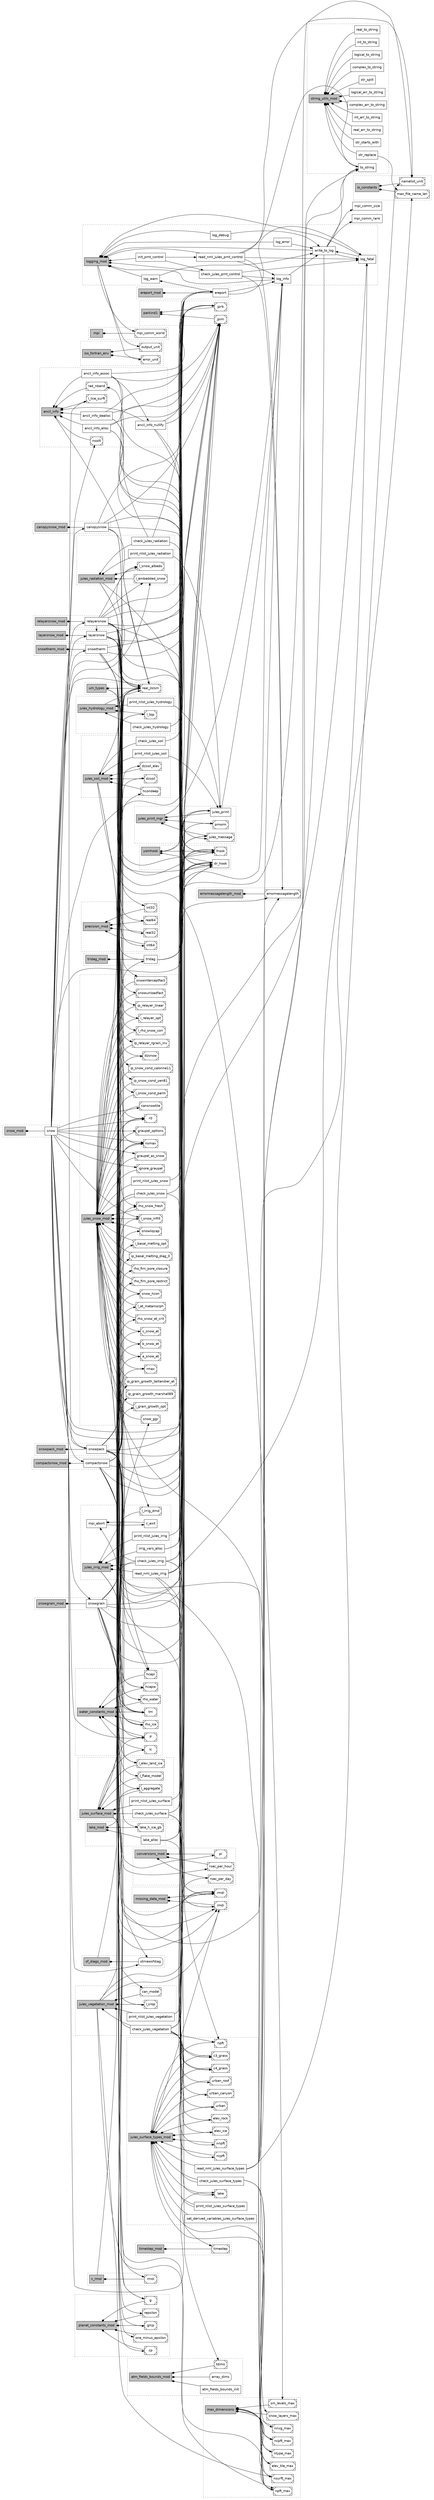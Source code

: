 digraph base {
	graph [rankdir=LR style=dotted]
	node [fontname=Helvetica shape=box]
	edge [arrowhead=normal arrowtail=none dir=both]
	snow_mod__snow -> canopysnow_mod__canopysnow
	snow_mod__snow -> compactsnow_mod__compactsnow
	snow_mod__snow -> layersnow_mod__layersnow
	snow_mod__snow -> relayersnow_mod__relayersnow
	snow_mod__snow -> snowgrain_mod__snowgrain
	snow_mod__snow -> snowpack_mod__snowpack
	snow_mod__snow -> snowtherm_mod__snowtherm
	snow_mod__snow -> water_constants_mod__lf
	snow_mod__snow -> jules_snow_mod__nsmax
	snow_mod__snow -> jules_snow_mod__l_snow_infilt
	snow_mod__snow -> jules_snow_mod__graupel_options
	snow_mod__snow -> jules_snow_mod__graupel_as_snow
	snow_mod__snow -> jules_snow_mod__ignore_graupel
	snow_mod__snow -> jules_snow_mod__r0
	snow_mod__snow -> jules_snow_mod__cansnowtile
	snow_mod__snow -> jules_surface_types_mod__lake
	snow_mod__snow -> jules_radiation_mod__l_snow_albedo
	snow_mod__snow -> jules_radiation_mod__l_embedded_snow
	snow_mod__snow -> sf_diags_mod__strnewsfdiag
	snow_mod__snow -> ancil_info__nsoilt
	snow_mod__snow -> parkind1__jprb
	snow_mod__snow -> parkind1__jpim
	snow_mod__snow -> yomhook__lhook
	snow_mod__snow -> yomhook__dr_hook
	snow_mod__snow -> um_types__real_jlslsm
	snowgrain_mod__snowgrain -> conversions_mod__rsec_per_hour
	snowgrain_mod__snowgrain -> conversions_mod__pi
	snowgrain_mod__snowgrain -> c_rmol__rmol
	snowgrain_mod__snowgrain -> water_constants_mod__rho_ice
	snowgrain_mod__snowgrain -> water_constants_mod__tm
	snowgrain_mod__snowgrain -> jules_snow_mod__nsmax
	snowgrain_mod__snowgrain -> jules_snow_mod__r0
	snowgrain_mod__snowgrain -> jules_snow_mod__rmax
	snowgrain_mod__snowgrain -> jules_snow_mod__snow_ggr
	snowgrain_mod__snowgrain -> jules_snow_mod__i_grain_growth_opt
	snowgrain_mod__snowgrain -> jules_snow_mod__ip_grain_growth_marshall89
	snowgrain_mod__snowgrain -> jules_snow_mod__ip_grain_growth_taillandier_et
	snowgrain_mod__snowgrain -> parkind1__jprb
	snowgrain_mod__snowgrain -> parkind1__jpim
	snowgrain_mod__snowgrain -> yomhook__lhook
	snowgrain_mod__snowgrain -> yomhook__dr_hook
	snowgrain_mod__snowgrain -> um_types__real_jlslsm
	jules_radiation_mod__check_jules_radiation -> ancil_info__rad_nband
	jules_radiation_mod__check_jules_radiation -> ereport_mod__ereport
	jules_radiation_mod__check_jules_radiation -> jules_print_mgr__jules_message
	ancil_info -> um_types__real_jlslsm
	ancil_info__ancil_info_dealloc -> parkind1__jprb
	ancil_info__ancil_info_dealloc -> parkind1__jpim
	ancil_info__ancil_info_dealloc -> yomhook__lhook
	ancil_info__ancil_info_dealloc -> yomhook__dr_hook
	um_types -> precision_mod__real32
	um_types -> precision_mod__real64
	um_types -> precision_mod__int32
	um_types -> precision_mod__int64
	jules_surface_types_mod__check_jules_surface_types -> max_dimensions__npft_max
	jules_surface_types_mod__check_jules_surface_types -> max_dimensions__ncpft_max
	jules_surface_types_mod__check_jules_surface_types -> max_dimensions__nnvg_max
	jules_surface_types_mod__check_jules_surface_types -> ereport_mod__ereport
	jules_snow_mod -> max_dimensions__snow_layers_max
	jules_snow_mod -> max_dimensions__npft_max
	jules_snow_mod -> max_dimensions__nsurft_max
	jules_snow_mod -> missing_data_mod__rmdi
	jules_snow_mod -> um_types__real_jlslsm
	compactsnow_mod__compactsnow -> water_constants_mod__rho_ice
	compactsnow_mod__compactsnow -> water_constants_mod__tm
	compactsnow_mod__compactsnow -> jules_snow_mod__nsmax
	compactsnow_mod__compactsnow -> jules_snow_mod__l_et_metamorph
	compactsnow_mod__compactsnow -> jules_snow_mod__a_snow_et
	compactsnow_mod__compactsnow -> jules_snow_mod__b_snow_et
	compactsnow_mod__compactsnow -> jules_snow_mod__c_snow_et
	compactsnow_mod__compactsnow -> jules_snow_mod__rho_snow_et_crit
	compactsnow_mod__compactsnow -> planet_constants_mod__g
	compactsnow_mod__compactsnow -> parkind1__jprb
	compactsnow_mod__compactsnow -> parkind1__jpim
	compactsnow_mod__compactsnow -> yomhook__lhook
	compactsnow_mod__compactsnow -> yomhook__dr_hook
	compactsnow_mod__compactsnow -> um_types__real_jlslsm
	snowpack_mod__snowpack -> tridag_mod__tridag
	snowpack_mod__snowpack -> water_constants_mod__hcapi
	snowpack_mod__snowpack -> water_constants_mod__hcapw
	snowpack_mod__snowpack -> water_constants_mod__lf
	snowpack_mod__snowpack -> water_constants_mod__rho_ice
	snowpack_mod__snowpack -> water_constants_mod__rho_water
	snowpack_mod__snowpack -> water_constants_mod__tm
	snowpack_mod__snowpack -> ancil_info__l_lice_surft
	snowpack_mod__snowpack -> jules_soil_mod__dzsoil
	snowpack_mod__snowpack -> jules_soil_mod__dzsoil_elev
	snowpack_mod__snowpack -> jules_soil_mod__hcondeep
	snowpack_mod__snowpack -> jules_surface_mod__l_elev_land_ice
	snowpack_mod__snowpack -> jules_surface_mod__l_flake_model
	snowpack_mod__snowpack -> jules_surface_types_mod__lake
	snowpack_mod__snowpack -> jules_snow_mod__nsmax
	snowpack_mod__snowpack -> jules_snow_mod__l_snow_infilt
	snowpack_mod__snowpack -> jules_snow_mod__i_basal_melting_opt
	snowpack_mod__snowpack -> jules_snow_mod__ip_basal_melting_diag_0
	snowpack_mod__snowpack -> jules_snow_mod__rho_snow_fresh
	snowpack_mod__snowpack -> jules_snow_mod__snowliqcap
	snowpack_mod__snowpack -> jules_snow_mod__snow_hcon
	snowpack_mod__snowpack -> jules_snow_mod__rho_firn_pore_restrict
	snowpack_mod__snowpack -> jules_snow_mod__rho_firn_pore_closure
	snowpack_mod__snowpack -> lake_mod__lake_h_ice_gb
	snowpack_mod__snowpack -> sf_diags_mod__strnewsfdiag
	snowpack_mod__snowpack -> parkind1__jprb
	snowpack_mod__snowpack -> parkind1__jpim
	snowpack_mod__snowpack -> yomhook__lhook
	snowpack_mod__snowpack -> yomhook__dr_hook
	snowpack_mod__snowpack -> um_types__real_jlslsm
	jules_surface_types_mod__print_nlist_jules_surface_types -> jules_print_mgr__jules_print
	snowtherm_mod__snowtherm -> jules_snow_mod__nsmax
	snowtherm_mod__snowtherm -> jules_snow_mod__ip_snow_cond_yen81
	snowtherm_mod__snowtherm -> jules_snow_mod__ip_snow_cond_calonne11
	snowtherm_mod__snowtherm -> jules_snow_mod__i_snow_cond_parm
	snowtherm_mod__snowtherm -> water_constants_mod__hcapi
	snowtherm_mod__snowtherm -> water_constants_mod__hcapw
	snowtherm_mod__snowtherm -> water_constants_mod__rho_water
	snowtherm_mod__snowtherm -> parkind1__jprb
	snowtherm_mod__snowtherm -> parkind1__jpim
	snowtherm_mod__snowtherm -> yomhook__lhook
	snowtherm_mod__snowtherm -> yomhook__dr_hook
	snowtherm_mod__snowtherm -> um_types__real_jlslsm
	yomhook -> parkind1__jpim
	yomhook -> parkind1__jprb
	ancil_info__ancil_info_alloc -> parkind1__jprb
	ancil_info__ancil_info_alloc -> parkind1__jpim
	ancil_info__ancil_info_alloc -> yomhook__lhook
	ancil_info__ancil_info_alloc -> yomhook__dr_hook
	relayersnow_mod__relayersnow -> layersnow_mod__layersnow
	relayersnow_mod__relayersnow -> ereport_mod__ereport
	relayersnow_mod__relayersnow -> water_constants_mod__hcapi
	relayersnow_mod__relayersnow -> water_constants_mod__hcapw
	relayersnow_mod__relayersnow -> water_constants_mod__tm
	relayersnow_mod__relayersnow -> jules_snow_mod__nsmax
	relayersnow_mod__relayersnow -> jules_snow_mod__rho_snow_fresh
	relayersnow_mod__relayersnow -> jules_snow_mod__r0
	relayersnow_mod__relayersnow -> jules_snow_mod__l_rho_snow_corr
	relayersnow_mod__relayersnow -> jules_snow_mod__i_relayer_opt
	relayersnow_mod__relayersnow -> jules_snow_mod__ip_relayer_linear
	relayersnow_mod__relayersnow -> jules_snow_mod__ip_relayer_rgrain_inv
	relayersnow_mod__relayersnow -> jules_radiation_mod__l_snow_albedo
	relayersnow_mod__relayersnow -> jules_radiation_mod__l_embedded_snow
	relayersnow_mod__relayersnow -> parkind1__jprb
	relayersnow_mod__relayersnow -> parkind1__jpim
	relayersnow_mod__relayersnow -> yomhook__lhook
	relayersnow_mod__relayersnow -> yomhook__dr_hook
	relayersnow_mod__relayersnow -> um_types__real_jlslsm
	ancil_info__ancil_info_assoc -> parkind1__jprb
	ancil_info__ancil_info_assoc -> parkind1__jpim
	ancil_info__ancil_info_assoc -> yomhook__lhook
	ancil_info__ancil_info_assoc -> yomhook__dr_hook
	ancil_info__ancil_info_assoc -> ancil_info__ancil_info_nullify
	jules_snow_mod__print_nlist_jules_snow -> jules_print_mgr__jules_print
	jules_snow_mod__check_jules_snow -> ereport_mod__ereport
	jules_snow_mod__check_jules_snow -> water_constants_mod__tm
	jules_snow_mod__check_jules_snow -> jules_surface_types_mod__npft
	jules_snow_mod__check_jules_snow -> jules_surface_mod__l_aggregate
	jules_snow_mod__check_jules_snow -> jules_vegetation_mod__can_model
	ancil_info__ancil_info_nullify -> parkind1__jprb
	ancil_info__ancil_info_nullify -> parkind1__jpim
	ancil_info__ancil_info_nullify -> yomhook__lhook
	ancil_info__ancil_info_nullify -> yomhook__dr_hook
	jules_radiation_mod__print_nlist_jules_radiation -> jules_print_mgr__jules_print
	layersnow_mod__layersnow -> jules_snow_mod__nsmax
	layersnow_mod__layersnow -> jules_snow_mod__dzsnow
	layersnow_mod__layersnow -> parkind1__jprb
	layersnow_mod__layersnow -> parkind1__jpim
	layersnow_mod__layersnow -> yomhook__lhook
	layersnow_mod__layersnow -> yomhook__dr_hook
	layersnow_mod__layersnow -> um_types__real_jlslsm
	canopysnow_mod__canopysnow -> jules_snow_mod__snowinterceptfact
	canopysnow_mod__canopysnow -> jules_snow_mod__snowunloadfact
	canopysnow_mod__canopysnow -> parkind1__jprb
	canopysnow_mod__canopysnow -> parkind1__jpim
	canopysnow_mod__canopysnow -> yomhook__lhook
	canopysnow_mod__canopysnow -> yomhook__dr_hook
	canopysnow_mod__canopysnow -> um_types__real_jlslsm
	jules_surface_types_mod__read_nml_jules_surface_types -> io_constants__namelist_unit
	jules_surface_types_mod__read_nml_jules_surface_types -> string_utils_mod__to_string
	jules_surface_types_mod__read_nml_jules_surface_types -> logging_mod__log_info
	jules_surface_types_mod__read_nml_jules_surface_types -> logging_mod__log_fatal
	jules_surface_types_mod__read_nml_jules_surface_types -> errormessagelength_mod__errormessagelength
	sf_diags_mod -> um_types__real_jlslsm
	jules_surface_types_mod -> max_dimensions__elev_tile_max
	jules_surface_types_mod -> max_dimensions__ntype_max
	jules_surface_types_mod -> missing_data_mod__imdi
	jules_radiation_mod -> missing_data_mod__imdi
	jules_radiation_mod -> missing_data_mod__rmdi
	jules_radiation_mod -> um_types__real_jlslsm
	jules_vegetation_mod__check_jules_vegetation -> ereport_mod__ereport
	jules_vegetation_mod__check_jules_vegetation -> conversions_mod__rsec_per_day
	jules_vegetation_mod__check_jules_vegetation -> jules_surface_types_mod__npft
	jules_vegetation_mod__check_jules_vegetation -> jules_surface_types_mod__ncpft
	jules_vegetation_mod__check_jules_vegetation -> jules_surface_types_mod__nnpft
	jules_vegetation_mod__check_jules_vegetation -> jules_surface_types_mod__c3_grass
	jules_vegetation_mod__check_jules_vegetation -> jules_surface_types_mod__c4_grass
	jules_vegetation_mod__check_jules_vegetation -> jules_surface_mod__l_aggregate
	jules_vegetation_mod__check_jules_vegetation -> jules_hydrology_mod__l_top
	jules_vegetation_mod__check_jules_vegetation -> timestep_mod__timestep
	jules_vegetation_mod__check_jules_vegetation -> jules_print_mgr__jules_message
	logging_mod__log_info -> logging_mod__write_to_log
	logging_mod__read_nml_jules_prnt_control -> io_constants__namelist_unit
	logging_mod__read_nml_jules_prnt_control -> string_utils_mod__to_string
	logging_mod__read_nml_jules_prnt_control -> errormessagelength_mod__errormessagelength
	logging_mod__read_nml_jules_prnt_control -> logging_mod__log_info
	logging_mod__read_nml_jules_prnt_control -> logging_mod__log_fatal
	logging_mod__log_error -> logging_mod__write_to_log
	jules_soil_mod__check_jules_soil -> ereport_mod__ereport
	logging_mod__log_debug -> logging_mod__write_to_log
	ereport_mod__ereport -> logging_mod__log_info
	ereport_mod__ereport -> logging_mod__log_warn
	ereport_mod__ereport -> logging_mod__log_fatal
	jules_vegetation_mod -> max_dimensions__npft_max
	jules_vegetation_mod -> max_dimensions__nsurft_max
	jules_vegetation_mod -> missing_data_mod__rmdi
	jules_vegetation_mod -> missing_data_mod__imdi
	jules_vegetation_mod -> um_types__real_jlslsm
	logging_mod__check_jules_prnt_control -> errormessagelength_mod__errormessagelength
	logging_mod__check_jules_prnt_control -> logging_mod__log_info
	logging_mod__check_jules_prnt_control -> logging_mod__log_fatal
	c_rmol -> um_types__real_jlslsm
	tridag_mod__tridag -> yomhook__lhook
	tridag_mod__tridag -> yomhook__dr_hook
	tridag_mod__tridag -> parkind1__jprb
	tridag_mod__tridag -> parkind1__jpim
	tridag_mod__tridag -> um_types__real_jlslsm
	logging_mod__write_to_log -> string_utils_mod__to_string
	logging_mod__write_to_log -> logging_mod__log_fatal
	mpi_comm_size [label=mpi_comm_size fillcolor=transparent style=filled]
	logging_mod__write_to_log -> mpi_comm_size
	mpi_comm_rank [label=mpi_comm_rank fillcolor=transparent style=filled]
	logging_mod__write_to_log -> mpi_comm_rank
	mpi_abort [label=mpi_abort fillcolor=transparent style=filled]
	logging_mod__write_to_log -> mpi_abort
	jules_surface_mod__check_jules_surface -> ereport_mod__ereport
	jules_surface_mod__check_jules_surface -> jules_surface_types_mod__elev_ice
	jules_surface_mod__check_jules_surface -> jules_surface_types_mod__elev_rock
	jules_surface_mod__check_jules_surface -> jules_surface_types_mod__urban
	jules_surface_mod__check_jules_surface -> jules_surface_types_mod__urban_canyon
	jules_surface_mod__check_jules_surface -> jules_surface_types_mod__urban_roof
	jules_surface_mod__check_jules_surface -> jules_print_mgr__jules_message
	jules_soil_mod__print_nlist_jules_soil -> jules_print_mgr__jules_print
	jules_surface_mod -> water_constants_mod__lc
	jules_surface_mod -> water_constants_mod__lf
	jules_surface_mod -> planet_constants_mod__cp
	jules_surface_mod -> planet_constants_mod__one_minus_epsilon
	jules_surface_mod -> planet_constants_mod__grcp
	jules_surface_mod -> planet_constants_mod__g
	jules_surface_mod -> planet_constants_mod__repsilon
	jules_surface_mod -> missing_data_mod__imdi
	jules_surface_mod -> missing_data_mod__rmdi
	jules_surface_mod -> um_types__real_jlslsm
	logging_mod__log_fatal -> logging_mod__write_to_log
	jules_surface_mod__print_nlist_jules_surface -> jules_print_mgr__jules_print
	lake_mod -> um_types__real_jlslsm
	string_utils_mod__str_replace -> io_constants__max_file_name_len
	jules_vegetation_mod__print_nlist_jules_vegetation -> jules_print_mgr__jules_print
	jules_print_mgr__jules_print -> logging_mod__log_info
	lake_mod__lake_alloc -> parkind1__jprb
	lake_mod__lake_alloc -> parkind1__jpim
	lake_mod__lake_alloc -> yomhook__lhook
	lake_mod__lake_alloc -> yomhook__dr_hook
	lake_mod__lake_alloc -> atm_fields_bounds_mod__tdims
	jules_soil_mod -> max_dimensions__sm_levels_max
	jules_soil_mod -> jules_irrig_mod__l_irrig_dmd
	jules_soil_mod -> jules_surface_mod__l_elev_land_ice
	jules_soil_mod -> um_types__real_jlslsm
	logging_mod__log_warn -> logging_mod__write_to_log
	logging_mod -> mpi__mpi_comm_world
	logging_mod -> iso_fortran_env__output_unit
	logging_mod -> iso_fortran_env__error_unit
	logging_mod__init_prnt_control -> logging_mod__read_nml_jules_prnt_control
	logging_mod__init_prnt_control -> logging_mod__check_jules_prnt_control
	jules_print_mgr -> logging_mod__log_info
	jules_irrig_mod__irrig_vars_alloc -> parkind1__jprb
	jules_irrig_mod__irrig_vars_alloc -> parkind1__jpim
	jules_irrig_mod__irrig_vars_alloc -> yomhook__lhook
	jules_irrig_mod__irrig_vars_alloc -> yomhook__dr_hook
	mpi_abort -> mpi_abort__c_exit
	jules_irrig_mod__check_jules_irrig -> ereport_mod__ereport
	jules_irrig_mod__check_jules_irrig -> jules_print_mgr__jules_message
	jules_irrig_mod__check_jules_irrig -> jules_print_mgr__jules_print
	jules_irrig_mod__check_jules_irrig -> jules_print_mgr__prnorm
	jules_irrig_mod__check_jules_irrig -> jules_hydrology_mod__l_top
	jules_irrig_mod__check_jules_irrig -> jules_vegetation_mod__l_crop
	jules_irrig_mod__check_jules_irrig -> jules_surface_types_mod__c3_grass
	jules_irrig_mod__check_jules_irrig -> jules_surface_types_mod__c4_grass
	jules_hydrology_mod__check_jules_hydrology -> ereport_mod__ereport
	jules_hydrology_mod__print_nlist_jules_hydrology -> jules_print_mgr__jules_print
	jules_hydrology_mod -> um_types__real_jlslsm
	jules_irrig_mod__read_nml_jules_irrig -> io_constants__max_file_name_len
	jules_irrig_mod__read_nml_jules_irrig -> io_constants__namelist_unit
	jules_irrig_mod__read_nml_jules_irrig -> string_utils_mod__to_string
	jules_irrig_mod__read_nml_jules_irrig -> logging_mod__log_info
	jules_irrig_mod__read_nml_jules_irrig -> logging_mod__log_fatal
	jules_irrig_mod__read_nml_jules_irrig -> errormessagelength_mod__errormessagelength
	jules_irrig_mod__read_nml_jules_irrig -> missing_data_mod__imdi
	jules_irrig_mod__read_nml_jules_irrig -> missing_data_mod__rmdi
	jules_irrig_mod -> missing_data_mod__imdi
	jules_irrig_mod -> missing_data_mod__rmdi
	jules_irrig_mod -> max_dimensions__npft_max
	jules_irrig_mod__print_nlist_jules_irrig -> jules_print_mgr__jules_print
	subgraph cluster_snow_mod {
		graph [rankdir=LR style=dotted]
		node [fontname=Helvetica shape=box]
		edge [arrowhead=normal arrowtail=none dir=both]
		snow_mod [fillcolor=grey style=filled]
		snow_mod -> snow_mod__snow [arrowhead=none arrowtail=diamond]
		snow_mod__snow [label=snow fillcolor=transparent style=filled]
	}
	subgraph cluster_canopysnow_mod {
		graph [rankdir=LR style=dotted]
		node [fontname=Helvetica shape=box]
		edge [arrowhead=normal arrowtail=none dir=both]
		canopysnow_mod [fillcolor=grey style=filled]
		canopysnow_mod -> canopysnow_mod__canopysnow [arrowhead=none arrowtail=diamond]
		canopysnow_mod__canopysnow [label=canopysnow fillcolor=transparent style=filled]
	}
	subgraph cluster_compactsnow_mod {
		graph [rankdir=LR style=dotted]
		node [fontname=Helvetica shape=box]
		edge [arrowhead=normal arrowtail=none dir=both]
		compactsnow_mod [fillcolor=grey style=filled]
		compactsnow_mod -> compactsnow_mod__compactsnow [arrowhead=none arrowtail=diamond]
		compactsnow_mod__compactsnow [label=compactsnow fillcolor=transparent style=filled]
	}
	subgraph cluster_layersnow_mod {
		graph [rankdir=LR style=dotted]
		node [fontname=Helvetica shape=box]
		edge [arrowhead=normal arrowtail=none dir=both]
		layersnow_mod [fillcolor=grey style=filled]
		layersnow_mod -> layersnow_mod__layersnow [arrowhead=none arrowtail=diamond]
		layersnow_mod__layersnow [label=layersnow fillcolor=transparent style=filled]
	}
	subgraph cluster_relayersnow_mod {
		graph [rankdir=LR style=dotted]
		node [fontname=Helvetica shape=box]
		edge [arrowhead=normal arrowtail=none dir=both]
		relayersnow_mod [fillcolor=grey style=filled]
		relayersnow_mod -> relayersnow_mod__relayersnow [arrowhead=none arrowtail=diamond]
		relayersnow_mod__relayersnow [label=relayersnow fillcolor=transparent style=filled]
	}
	subgraph cluster_snowgrain_mod {
		graph [rankdir=LR style=dotted]
		node [fontname=Helvetica shape=box]
		edge [arrowhead=normal arrowtail=none dir=both]
		snowgrain_mod [fillcolor=grey style=filled]
		snowgrain_mod -> snowgrain_mod__snowgrain [arrowhead=none arrowtail=diamond]
		snowgrain_mod__snowgrain [label=snowgrain fillcolor=transparent style=filled]
	}
	subgraph cluster_snowpack_mod {
		graph [rankdir=LR style=dotted]
		node [fontname=Helvetica shape=box]
		edge [arrowhead=normal arrowtail=none dir=both]
		snowpack_mod [fillcolor=grey style=filled]
		snowpack_mod -> snowpack_mod__snowpack [arrowhead=none arrowtail=diamond]
		snowpack_mod__snowpack [label=snowpack fillcolor=transparent style=filled]
	}
	subgraph cluster_snowtherm_mod {
		graph [rankdir=LR style=dotted]
		node [fontname=Helvetica shape=box]
		edge [arrowhead=normal arrowtail=none dir=both]
		snowtherm_mod [fillcolor=grey style=filled]
		snowtherm_mod -> snowtherm_mod__snowtherm [arrowhead=none arrowtail=diamond]
		snowtherm_mod__snowtherm [label=snowtherm fillcolor=transparent style=filled]
	}
	subgraph cluster_water_constants_mod {
		graph [rankdir=LR style=dotted]
		node [fontname=Helvetica shape=box]
		edge [arrowhead=normal arrowtail=none dir=both]
		water_constants_mod [fillcolor=grey style=filled]
		water_constants_mod -> water_constants_mod__lf [arrowhead=none arrowtail=diamond]
		water_constants_mod__lf [label=lf fillcolor=transparent style=diagonals]
		water_constants_mod -> water_constants_mod__rho_ice [arrowhead=none arrowtail=diamond]
		water_constants_mod__rho_ice [label=rho_ice fillcolor=transparent style=diagonals]
		water_constants_mod -> water_constants_mod__tm [arrowhead=none arrowtail=diamond]
		water_constants_mod__tm [label=tm fillcolor=transparent style=diagonals]
		water_constants_mod -> water_constants_mod__hcapi [arrowhead=none arrowtail=diamond]
		water_constants_mod__hcapi [label=hcapi fillcolor=transparent style=diagonals]
		water_constants_mod -> water_constants_mod__hcapw [arrowhead=none arrowtail=diamond]
		water_constants_mod__hcapw [label=hcapw fillcolor=transparent style=diagonals]
		water_constants_mod -> water_constants_mod__rho_water [arrowhead=none arrowtail=diamond]
		water_constants_mod__rho_water [label=rho_water fillcolor=transparent style=diagonals]
		water_constants_mod -> water_constants_mod__lc [arrowhead=none arrowtail=diamond]
		water_constants_mod__lc [label=lc fillcolor=transparent style=diagonals]
	}
	subgraph cluster_jules_snow_mod {
		graph [rankdir=LR style=dotted]
		node [fontname=Helvetica shape=box]
		edge [arrowhead=normal arrowtail=none dir=both]
		jules_snow_mod [fillcolor=grey style=filled]
		jules_snow_mod -> jules_snow_mod__nsmax [arrowhead=none arrowtail=diamond]
		jules_snow_mod__nsmax [label=nsmax fillcolor=transparent style=diagonals]
		jules_snow_mod -> jules_snow_mod__l_snow_infilt [arrowhead=none arrowtail=diamond]
		jules_snow_mod__l_snow_infilt [label=l_snow_infilt fillcolor=transparent style=diagonals]
		jules_snow_mod -> jules_snow_mod__graupel_options [arrowhead=none arrowtail=diamond]
		jules_snow_mod__graupel_options [label=graupel_options fillcolor=transparent style=diagonals]
		jules_snow_mod -> jules_snow_mod__graupel_as_snow [arrowhead=none arrowtail=diamond]
		jules_snow_mod__graupel_as_snow [label=graupel_as_snow fillcolor=transparent style=diagonals]
		jules_snow_mod -> jules_snow_mod__ignore_graupel [arrowhead=none arrowtail=diamond]
		jules_snow_mod__ignore_graupel [label=ignore_graupel fillcolor=transparent style=diagonals]
		jules_snow_mod -> jules_snow_mod__r0 [arrowhead=none arrowtail=diamond]
		jules_snow_mod__r0 [label=r0 fillcolor=transparent style=diagonals]
		jules_snow_mod -> jules_snow_mod__cansnowtile [arrowhead=none arrowtail=diamond]
		jules_snow_mod__cansnowtile [label=cansnowtile fillcolor=transparent style=diagonals]
		jules_snow_mod -> jules_snow_mod__rmax [arrowhead=none arrowtail=diamond]
		jules_snow_mod__rmax [label=rmax fillcolor=transparent style=diagonals]
		jules_snow_mod -> jules_snow_mod__snow_ggr [arrowhead=none arrowtail=diamond]
		jules_snow_mod__snow_ggr [label=snow_ggr fillcolor=transparent style=diagonals]
		jules_snow_mod -> jules_snow_mod__i_grain_growth_opt [arrowhead=none arrowtail=diamond]
		jules_snow_mod__i_grain_growth_opt [label=i_grain_growth_opt fillcolor=transparent style=diagonals]
		jules_snow_mod -> jules_snow_mod__ip_grain_growth_marshall89 [arrowhead=none arrowtail=diamond]
		jules_snow_mod__ip_grain_growth_marshall89 [label=ip_grain_growth_marshall89 fillcolor=transparent style=diagonals]
		jules_snow_mod -> jules_snow_mod__ip_grain_growth_taillandier_et [arrowhead=none arrowtail=diamond]
		jules_snow_mod__ip_grain_growth_taillandier_et [label=ip_grain_growth_taillandier_et fillcolor=transparent style=diagonals]
		jules_snow_mod -> jules_snow_mod__l_et_metamorph [arrowhead=none arrowtail=diamond]
		jules_snow_mod__l_et_metamorph [label=l_et_metamorph fillcolor=transparent style=diagonals]
		jules_snow_mod -> jules_snow_mod__a_snow_et [arrowhead=none arrowtail=diamond]
		jules_snow_mod__a_snow_et [label=a_snow_et fillcolor=transparent style=diagonals]
		jules_snow_mod -> jules_snow_mod__b_snow_et [arrowhead=none arrowtail=diamond]
		jules_snow_mod__b_snow_et [label=b_snow_et fillcolor=transparent style=diagonals]
		jules_snow_mod -> jules_snow_mod__c_snow_et [arrowhead=none arrowtail=diamond]
		jules_snow_mod__c_snow_et [label=c_snow_et fillcolor=transparent style=diagonals]
		jules_snow_mod -> jules_snow_mod__rho_snow_et_crit [arrowhead=none arrowtail=diamond]
		jules_snow_mod__rho_snow_et_crit [label=rho_snow_et_crit fillcolor=transparent style=diagonals]
		jules_snow_mod -> jules_snow_mod__i_basal_melting_opt [arrowhead=none arrowtail=diamond]
		jules_snow_mod__i_basal_melting_opt [label=i_basal_melting_opt fillcolor=transparent style=diagonals]
		jules_snow_mod -> jules_snow_mod__ip_basal_melting_diag_0 [arrowhead=none arrowtail=diamond]
		jules_snow_mod__ip_basal_melting_diag_0 [label=ip_basal_melting_diag_0 fillcolor=transparent style=diagonals]
		jules_snow_mod -> jules_snow_mod__rho_snow_fresh [arrowhead=none arrowtail=diamond]
		jules_snow_mod__rho_snow_fresh [label=rho_snow_fresh fillcolor=transparent style=diagonals]
		jules_snow_mod -> jules_snow_mod__snowliqcap [arrowhead=none arrowtail=diamond]
		jules_snow_mod__snowliqcap [label=snowliqcap fillcolor=transparent style=diagonals]
		jules_snow_mod -> jules_snow_mod__snow_hcon [arrowhead=none arrowtail=diamond]
		jules_snow_mod__snow_hcon [label=snow_hcon fillcolor=transparent style=diagonals]
		jules_snow_mod -> jules_snow_mod__rho_firn_pore_restrict [arrowhead=none arrowtail=diamond]
		jules_snow_mod__rho_firn_pore_restrict [label=rho_firn_pore_restrict fillcolor=transparent style=diagonals]
		jules_snow_mod -> jules_snow_mod__rho_firn_pore_closure [arrowhead=none arrowtail=diamond]
		jules_snow_mod__rho_firn_pore_closure [label=rho_firn_pore_closure fillcolor=transparent style=diagonals]
		jules_snow_mod -> jules_snow_mod__ip_snow_cond_yen81 [arrowhead=none arrowtail=diamond]
		jules_snow_mod__ip_snow_cond_yen81 [label=ip_snow_cond_yen81 fillcolor=transparent style=diagonals]
		jules_snow_mod -> jules_snow_mod__ip_snow_cond_calonne11 [arrowhead=none arrowtail=diamond]
		jules_snow_mod__ip_snow_cond_calonne11 [label=ip_snow_cond_calonne11 fillcolor=transparent style=diagonals]
		jules_snow_mod -> jules_snow_mod__i_snow_cond_parm [arrowhead=none arrowtail=diamond]
		jules_snow_mod__i_snow_cond_parm [label=i_snow_cond_parm fillcolor=transparent style=diagonals]
		jules_snow_mod -> jules_snow_mod__l_rho_snow_corr [arrowhead=none arrowtail=diamond]
		jules_snow_mod__l_rho_snow_corr [label=l_rho_snow_corr fillcolor=transparent style=diagonals]
		jules_snow_mod -> jules_snow_mod__i_relayer_opt [arrowhead=none arrowtail=diamond]
		jules_snow_mod__i_relayer_opt [label=i_relayer_opt fillcolor=transparent style=diagonals]
		jules_snow_mod -> jules_snow_mod__ip_relayer_linear [arrowhead=none arrowtail=diamond]
		jules_snow_mod__ip_relayer_linear [label=ip_relayer_linear fillcolor=transparent style=diagonals]
		jules_snow_mod -> jules_snow_mod__ip_relayer_rgrain_inv [arrowhead=none arrowtail=diamond]
		jules_snow_mod__ip_relayer_rgrain_inv [label=ip_relayer_rgrain_inv fillcolor=transparent style=diagonals]
		jules_snow_mod -> jules_snow_mod__print_nlist_jules_snow [arrowhead=none arrowtail=diamond]
		jules_snow_mod__print_nlist_jules_snow [label=print_nlist_jules_snow fillcolor=transparent style=filled]
		jules_snow_mod -> jules_snow_mod__check_jules_snow [arrowhead=none arrowtail=diamond]
		jules_snow_mod__check_jules_snow [label=check_jules_snow fillcolor=transparent style=filled]
		jules_snow_mod -> jules_snow_mod__dzsnow [arrowhead=none arrowtail=diamond]
		jules_snow_mod__dzsnow [label=dzsnow fillcolor=transparent style=diagonals]
		jules_snow_mod -> jules_snow_mod__snowinterceptfact [arrowhead=none arrowtail=diamond]
		jules_snow_mod__snowinterceptfact [label=snowinterceptfact fillcolor=transparent style=diagonals]
		jules_snow_mod -> jules_snow_mod__snowunloadfact [arrowhead=none arrowtail=diamond]
		jules_snow_mod__snowunloadfact [label=snowunloadfact fillcolor=transparent style=diagonals]
	}
	subgraph cluster_jules_surface_types_mod {
		graph [rankdir=LR style=dotted]
		node [fontname=Helvetica shape=box]
		edge [arrowhead=normal arrowtail=none dir=both]
		jules_surface_types_mod [fillcolor=grey style=filled]
		jules_surface_types_mod -> jules_surface_types_mod__lake [arrowhead=none arrowtail=diamond]
		jules_surface_types_mod__lake [label=lake fillcolor=transparent style=diagonals]
		jules_surface_types_mod -> jules_surface_types_mod__check_jules_surface_types [arrowhead=none arrowtail=diamond]
		jules_surface_types_mod__check_jules_surface_types [label=check_jules_surface_types fillcolor=transparent style=filled]
		jules_surface_types_mod -> jules_surface_types_mod__print_nlist_jules_surface_types [arrowhead=none arrowtail=diamond]
		jules_surface_types_mod__print_nlist_jules_surface_types [label=print_nlist_jules_surface_types fillcolor=transparent style=filled]
		jules_surface_types_mod -> jules_surface_types_mod__npft [arrowhead=none arrowtail=diamond]
		jules_surface_types_mod__npft [label=npft fillcolor=transparent style=diagonals]
		jules_surface_types_mod -> jules_surface_types_mod__read_nml_jules_surface_types [arrowhead=none arrowtail=diamond]
		jules_surface_types_mod__read_nml_jules_surface_types [label=read_nml_jules_surface_types fillcolor=transparent style=filled]
		jules_surface_types_mod -> jules_surface_types_mod__set_derived_variables_jules_surface_types [arrowhead=none arrowtail=diamond]
		jules_surface_types_mod__set_derived_variables_jules_surface_types [label=set_derived_variables_jules_surface_types fillcolor=transparent style=filled]
		jules_surface_types_mod -> jules_surface_types_mod__ncpft [arrowhead=none arrowtail=diamond]
		jules_surface_types_mod__ncpft [label=ncpft fillcolor=transparent style=diagonals]
		jules_surface_types_mod -> jules_surface_types_mod__nnpft [arrowhead=none arrowtail=diamond]
		jules_surface_types_mod__nnpft [label=nnpft fillcolor=transparent style=diagonals]
		jules_surface_types_mod -> jules_surface_types_mod__c3_grass [arrowhead=none arrowtail=diamond]
		jules_surface_types_mod__c3_grass [label=c3_grass fillcolor=transparent style=diagonals]
		jules_surface_types_mod -> jules_surface_types_mod__c4_grass [arrowhead=none arrowtail=diamond]
		jules_surface_types_mod__c4_grass [label=c4_grass fillcolor=transparent style=diagonals]
		jules_surface_types_mod -> jules_surface_types_mod__elev_ice [arrowhead=none arrowtail=diamond]
		jules_surface_types_mod__elev_ice [label=elev_ice fillcolor=transparent style=diagonals]
		jules_surface_types_mod -> jules_surface_types_mod__elev_rock [arrowhead=none arrowtail=diamond]
		jules_surface_types_mod__elev_rock [label=elev_rock fillcolor=transparent style=diagonals]
		jules_surface_types_mod -> jules_surface_types_mod__urban [arrowhead=none arrowtail=diamond]
		jules_surface_types_mod__urban [label=urban fillcolor=transparent style=diagonals]
		jules_surface_types_mod -> jules_surface_types_mod__urban_canyon [arrowhead=none arrowtail=diamond]
		jules_surface_types_mod__urban_canyon [label=urban_canyon fillcolor=transparent style=diagonals]
		jules_surface_types_mod -> jules_surface_types_mod__urban_roof [arrowhead=none arrowtail=diamond]
		jules_surface_types_mod__urban_roof [label=urban_roof fillcolor=transparent style=diagonals]
	}
	subgraph cluster_jules_radiation_mod {
		graph [rankdir=LR style=dotted]
		node [fontname=Helvetica shape=box]
		edge [arrowhead=normal arrowtail=none dir=both]
		jules_radiation_mod [fillcolor=grey style=filled]
		jules_radiation_mod -> jules_radiation_mod__l_snow_albedo [arrowhead=none arrowtail=diamond]
		jules_radiation_mod__l_snow_albedo [label=l_snow_albedo fillcolor=transparent style=diagonals]
		jules_radiation_mod -> jules_radiation_mod__l_embedded_snow [arrowhead=none arrowtail=diamond]
		jules_radiation_mod__l_embedded_snow [label=l_embedded_snow fillcolor=transparent style=diagonals]
		jules_radiation_mod -> jules_radiation_mod__check_jules_radiation [arrowhead=none arrowtail=diamond]
		jules_radiation_mod__check_jules_radiation [label=check_jules_radiation fillcolor=transparent style=filled]
		jules_radiation_mod -> jules_radiation_mod__print_nlist_jules_radiation [arrowhead=none arrowtail=diamond]
		jules_radiation_mod__print_nlist_jules_radiation [label=print_nlist_jules_radiation fillcolor=transparent style=filled]
	}
	subgraph cluster_sf_diags_mod {
		graph [rankdir=LR style=dotted]
		node [fontname=Helvetica shape=box]
		edge [arrowhead=normal arrowtail=none dir=both]
		sf_diags_mod [fillcolor=grey style=filled]
		sf_diags_mod -> sf_diags_mod__strnewsfdiag [arrowhead=none arrowtail=diamond]
		sf_diags_mod__strnewsfdiag [label=strnewsfdiag fillcolor=transparent style=rounded]
	}
	subgraph cluster_ancil_info {
		graph [rankdir=LR style=dotted]
		node [fontname=Helvetica shape=box]
		edge [arrowhead=normal arrowtail=none dir=both]
		ancil_info [fillcolor=grey style=filled]
		ancil_info -> ancil_info__nsoilt [arrowhead=none arrowtail=diamond]
		ancil_info__nsoilt [label=nsoilt fillcolor=transparent style=diagonals]
		ancil_info -> ancil_info__rad_nband [arrowhead=none arrowtail=diamond]
		ancil_info__rad_nband [label=rad_nband fillcolor=transparent style=diagonals]
		ancil_info -> ancil_info__ancil_info_dealloc [arrowhead=none arrowtail=diamond]
		ancil_info__ancil_info_dealloc [label=ancil_info_dealloc fillcolor=transparent style=filled]
		ancil_info -> ancil_info__l_lice_surft [arrowhead=none arrowtail=diamond]
		ancil_info__l_lice_surft [label=l_lice_surft fillcolor=transparent style=diagonals]
		ancil_info -> ancil_info__ancil_info_alloc [arrowhead=none arrowtail=diamond]
		ancil_info__ancil_info_alloc [label=ancil_info_alloc fillcolor=transparent style=filled]
		ancil_info -> ancil_info__ancil_info_assoc [arrowhead=none arrowtail=diamond]
		ancil_info__ancil_info_assoc [label=ancil_info_assoc fillcolor=transparent style=filled]
		ancil_info -> ancil_info__ancil_info_nullify [arrowhead=none arrowtail=diamond]
		ancil_info__ancil_info_nullify [label=ancil_info_nullify fillcolor=transparent style=filled]
	}
	subgraph cluster_parkind1 {
		graph [rankdir=LR style=dotted]
		node [fontname=Helvetica shape=box]
		edge [arrowhead=normal arrowtail=none dir=both]
		parkind1 [fillcolor=grey style=filled]
		parkind1 -> parkind1__jprb [arrowhead=none arrowtail=diamond]
		parkind1__jprb [label=jprb fillcolor=transparent style=diagonals]
		parkind1 -> parkind1__jpim [arrowhead=none arrowtail=diamond]
		parkind1__jpim [label=jpim fillcolor=transparent style=diagonals]
	}
	subgraph cluster_yomhook {
		graph [rankdir=LR style=dotted]
		node [fontname=Helvetica shape=box]
		edge [arrowhead=normal arrowtail=none dir=both]
		yomhook [fillcolor=grey style=filled]
		yomhook -> yomhook__lhook [arrowhead=none arrowtail=diamond]
		yomhook__lhook [label=lhook fillcolor=transparent style=diagonals]
		yomhook -> yomhook__dr_hook [arrowhead=none arrowtail=diamond]
		yomhook__dr_hook [label=dr_hook fillcolor=transparent style=filled]
	}
	subgraph cluster_um_types {
		graph [rankdir=LR style=dotted]
		node [fontname=Helvetica shape=box]
		edge [arrowhead=normal arrowtail=none dir=both]
		um_types [fillcolor=grey style=filled]
		um_types -> um_types__real_jlslsm [arrowhead=none arrowtail=diamond]
		um_types__real_jlslsm [label=real_jlslsm fillcolor=transparent style=diagonals]
	}
	subgraph cluster_conversions_mod {
		graph [rankdir=LR style=dotted]
		node [fontname=Helvetica shape=box]
		edge [arrowhead=normal arrowtail=none dir=both]
		conversions_mod [fillcolor=grey style=filled]
		conversions_mod -> conversions_mod__rsec_per_hour [arrowhead=none arrowtail=diamond]
		conversions_mod__rsec_per_hour [label=rsec_per_hour fillcolor=transparent style=diagonals]
		conversions_mod -> conversions_mod__pi [arrowhead=none arrowtail=diamond]
		conversions_mod__pi [label=pi fillcolor=transparent style=diagonals]
		conversions_mod -> conversions_mod__rsec_per_day [arrowhead=none arrowtail=diamond]
		conversions_mod__rsec_per_day [label=rsec_per_day fillcolor=transparent style=diagonals]
	}
	subgraph cluster_c_rmol {
		graph [rankdir=LR style=dotted]
		node [fontname=Helvetica shape=box]
		edge [arrowhead=normal arrowtail=none dir=both]
		c_rmol [fillcolor=grey style=filled]
		c_rmol -> c_rmol__rmol [arrowhead=none arrowtail=diamond]
		c_rmol__rmol [label=rmol fillcolor=transparent style=diagonals]
	}
	subgraph cluster_ereport_mod {
		graph [rankdir=LR style=dotted]
		node [fontname=Helvetica shape=box]
		edge [arrowhead=normal arrowtail=none dir=both]
		ereport_mod [fillcolor=grey style=filled]
		ereport_mod -> ereport_mod__ereport [arrowhead=none arrowtail=diamond]
		ereport_mod__ereport [label=ereport fillcolor=transparent style=filled]
	}
	subgraph cluster_jules_print_mgr {
		graph [rankdir=LR style=dotted]
		node [fontname=Helvetica shape=box]
		edge [arrowhead=normal arrowtail=none dir=both]
		jules_print_mgr [fillcolor=grey style=filled]
		jules_print_mgr -> jules_print_mgr__jules_message [arrowhead=none arrowtail=diamond]
		jules_print_mgr__jules_message [label=jules_message fillcolor=transparent style=diagonals]
		jules_print_mgr -> jules_print_mgr__jules_print [arrowhead=none arrowtail=diamond]
		jules_print_mgr__jules_print [label=jules_print fillcolor=transparent style=filled]
		jules_print_mgr -> jules_print_mgr__prnorm [arrowhead=none arrowtail=diamond]
		jules_print_mgr__prnorm [label=prnorm fillcolor=transparent style=diagonals]
	}
	subgraph cluster_precision_mod {
		graph [rankdir=LR style=dotted]
		node [fontname=Helvetica shape=box]
		edge [arrowhead=normal arrowtail=none dir=both]
		precision_mod [fillcolor=grey style=filled]
		precision_mod -> precision_mod__real32 [arrowhead=none arrowtail=diamond]
		precision_mod__real32 [label=real32 fillcolor=transparent style=diagonals]
		precision_mod -> precision_mod__real64 [arrowhead=none arrowtail=diamond]
		precision_mod__real64 [label=real64 fillcolor=transparent style=diagonals]
		precision_mod -> precision_mod__int32 [arrowhead=none arrowtail=diamond]
		precision_mod__int32 [label=int32 fillcolor=transparent style=diagonals]
		precision_mod -> precision_mod__int64 [arrowhead=none arrowtail=diamond]
		precision_mod__int64 [label=int64 fillcolor=transparent style=diagonals]
	}
	subgraph cluster_max_dimensions {
		graph [rankdir=LR style=dotted]
		node [fontname=Helvetica shape=box]
		edge [arrowhead=normal arrowtail=none dir=both]
		max_dimensions [fillcolor=grey style=filled]
		max_dimensions -> max_dimensions__npft_max [arrowhead=none arrowtail=diamond]
		max_dimensions__npft_max [label=npft_max fillcolor=transparent style=diagonals]
		max_dimensions -> max_dimensions__ncpft_max [arrowhead=none arrowtail=diamond]
		max_dimensions__ncpft_max [label=ncpft_max fillcolor=transparent style=diagonals]
		max_dimensions -> max_dimensions__nnvg_max [arrowhead=none arrowtail=diamond]
		max_dimensions__nnvg_max [label=nnvg_max fillcolor=transparent style=diagonals]
		max_dimensions -> max_dimensions__snow_layers_max [arrowhead=none arrowtail=diamond]
		max_dimensions__snow_layers_max [label=snow_layers_max fillcolor=transparent style=diagonals]
		max_dimensions -> max_dimensions__nsurft_max [arrowhead=none arrowtail=diamond]
		max_dimensions__nsurft_max [label=nsurft_max fillcolor=transparent style=diagonals]
		max_dimensions -> max_dimensions__elev_tile_max [arrowhead=none arrowtail=diamond]
		max_dimensions__elev_tile_max [label=elev_tile_max fillcolor=transparent style=diagonals]
		max_dimensions -> max_dimensions__ntype_max [arrowhead=none arrowtail=diamond]
		max_dimensions__ntype_max [label=ntype_max fillcolor=transparent style=diagonals]
		max_dimensions -> max_dimensions__sm_levels_max [arrowhead=none arrowtail=diamond]
		max_dimensions__sm_levels_max [label=sm_levels_max fillcolor=transparent style=diagonals]
	}
	subgraph cluster_missing_data_mod {
		graph [rankdir=LR style=dotted]
		node [fontname=Helvetica shape=box]
		edge [arrowhead=normal arrowtail=none dir=both]
		missing_data_mod [fillcolor=grey style=filled]
		missing_data_mod -> missing_data_mod__rmdi [arrowhead=none arrowtail=diamond]
		missing_data_mod__rmdi [label=rmdi fillcolor=transparent style=diagonals]
		missing_data_mod -> missing_data_mod__imdi [arrowhead=none arrowtail=diamond]
		missing_data_mod__imdi [label=imdi fillcolor=transparent style=diagonals]
	}
	subgraph cluster_planet_constants_mod {
		graph [rankdir=LR style=dotted]
		node [fontname=Helvetica shape=box]
		edge [arrowhead=normal arrowtail=none dir=both]
		planet_constants_mod [fillcolor=grey style=filled]
		planet_constants_mod -> planet_constants_mod__g [arrowhead=none arrowtail=diamond]
		planet_constants_mod__g [label=g fillcolor=transparent style=diagonals]
		planet_constants_mod -> planet_constants_mod__cp [arrowhead=none arrowtail=diamond]
		planet_constants_mod__cp [label=cp fillcolor=transparent style=diagonals]
		planet_constants_mod -> planet_constants_mod__one_minus_epsilon [arrowhead=none arrowtail=diamond]
		planet_constants_mod__one_minus_epsilon [label=one_minus_epsilon fillcolor=transparent style=diagonals]
		planet_constants_mod -> planet_constants_mod__grcp [arrowhead=none arrowtail=diamond]
		planet_constants_mod__grcp [label=grcp fillcolor=transparent style=diagonals]
		planet_constants_mod -> planet_constants_mod__repsilon [arrowhead=none arrowtail=diamond]
		planet_constants_mod__repsilon [label=repsilon fillcolor=transparent style=diagonals]
	}
	subgraph cluster_tridag_mod {
		graph [rankdir=LR style=dotted]
		node [fontname=Helvetica shape=box]
		edge [arrowhead=normal arrowtail=none dir=both]
		tridag_mod [fillcolor=grey style=filled]
		tridag_mod -> tridag_mod__tridag [arrowhead=none arrowtail=diamond]
		tridag_mod__tridag [label=tridag fillcolor=transparent style=filled]
	}
	subgraph cluster_jules_soil_mod {
		graph [rankdir=LR style=dotted]
		node [fontname=Helvetica shape=box]
		edge [arrowhead=normal arrowtail=none dir=both]
		jules_soil_mod [fillcolor=grey style=filled]
		jules_soil_mod -> jules_soil_mod__dzsoil [arrowhead=none arrowtail=diamond]
		jules_soil_mod__dzsoil [label=dzsoil fillcolor=transparent style=diagonals]
		jules_soil_mod -> jules_soil_mod__dzsoil_elev [arrowhead=none arrowtail=diamond]
		jules_soil_mod__dzsoil_elev [label=dzsoil_elev fillcolor=transparent style=diagonals]
		jules_soil_mod -> jules_soil_mod__hcondeep [arrowhead=none arrowtail=diamond]
		jules_soil_mod__hcondeep [label=hcondeep fillcolor=transparent style=diagonals]
		jules_soil_mod -> jules_soil_mod__check_jules_soil [arrowhead=none arrowtail=diamond]
		jules_soil_mod__check_jules_soil [label=check_jules_soil fillcolor=transparent style=filled]
		jules_soil_mod -> jules_soil_mod__print_nlist_jules_soil [arrowhead=none arrowtail=diamond]
		jules_soil_mod__print_nlist_jules_soil [label=print_nlist_jules_soil fillcolor=transparent style=filled]
	}
	subgraph cluster_jules_surface_mod {
		graph [rankdir=LR style=dotted]
		node [fontname=Helvetica shape=box]
		edge [arrowhead=normal arrowtail=none dir=both]
		jules_surface_mod [fillcolor=grey style=filled]
		jules_surface_mod -> jules_surface_mod__l_elev_land_ice [arrowhead=none arrowtail=diamond]
		jules_surface_mod__l_elev_land_ice [label=l_elev_land_ice fillcolor=transparent style=diagonals]
		jules_surface_mod -> jules_surface_mod__l_flake_model [arrowhead=none arrowtail=diamond]
		jules_surface_mod__l_flake_model [label=l_flake_model fillcolor=transparent style=diagonals]
		jules_surface_mod -> jules_surface_mod__l_aggregate [arrowhead=none arrowtail=diamond]
		jules_surface_mod__l_aggregate [label=l_aggregate fillcolor=transparent style=diagonals]
		jules_surface_mod -> jules_surface_mod__check_jules_surface [arrowhead=none arrowtail=diamond]
		jules_surface_mod__check_jules_surface [label=check_jules_surface fillcolor=transparent style=filled]
		jules_surface_mod -> jules_surface_mod__print_nlist_jules_surface [arrowhead=none arrowtail=diamond]
		jules_surface_mod__print_nlist_jules_surface [label=print_nlist_jules_surface fillcolor=transparent style=filled]
	}
	subgraph cluster_lake_mod {
		graph [rankdir=LR style=dotted]
		node [fontname=Helvetica shape=box]
		edge [arrowhead=normal arrowtail=none dir=both]
		lake_mod [fillcolor=grey style=filled]
		lake_mod -> lake_mod__lake_h_ice_gb [arrowhead=none arrowtail=diamond]
		lake_mod__lake_h_ice_gb [label=lake_h_ice_gb fillcolor=transparent style=diagonals]
		lake_mod -> lake_mod__lake_alloc [arrowhead=none arrowtail=diamond]
		lake_mod__lake_alloc [label=lake_alloc fillcolor=transparent style=filled]
	}
	subgraph cluster_jules_vegetation_mod {
		graph [rankdir=LR style=dotted]
		node [fontname=Helvetica shape=box]
		edge [arrowhead=normal arrowtail=none dir=both]
		jules_vegetation_mod [fillcolor=grey style=filled]
		jules_vegetation_mod -> jules_vegetation_mod__can_model [arrowhead=none arrowtail=diamond]
		jules_vegetation_mod__can_model [label=can_model fillcolor=transparent style=diagonals]
		jules_vegetation_mod -> jules_vegetation_mod__check_jules_vegetation [arrowhead=none arrowtail=diamond]
		jules_vegetation_mod__check_jules_vegetation [label=check_jules_vegetation fillcolor=transparent style=filled]
		jules_vegetation_mod -> jules_vegetation_mod__print_nlist_jules_vegetation [arrowhead=none arrowtail=diamond]
		jules_vegetation_mod__print_nlist_jules_vegetation [label=print_nlist_jules_vegetation fillcolor=transparent style=filled]
		jules_vegetation_mod -> jules_vegetation_mod__l_crop [arrowhead=none arrowtail=diamond]
		jules_vegetation_mod__l_crop [label=l_crop fillcolor=transparent style=diagonals]
	}
	subgraph cluster_io_constants {
		graph [rankdir=LR style=dotted]
		node [fontname=Helvetica shape=box]
		edge [arrowhead=normal arrowtail=none dir=both]
		io_constants [fillcolor=grey style=filled]
		io_constants -> io_constants__namelist_unit [arrowhead=none arrowtail=diamond]
		io_constants__namelist_unit [label=namelist_unit fillcolor=transparent style=diagonals]
		io_constants -> io_constants__max_file_name_len [arrowhead=none arrowtail=diamond]
		io_constants__max_file_name_len [label=max_file_name_len fillcolor=transparent style=diagonals]
	}
	subgraph cluster_string_utils_mod {
		graph [rankdir=LR style=dotted]
		node [fontname=Helvetica shape=box]
		edge [arrowhead=normal arrowtail=none dir=both]
		string_utils_mod [fillcolor=grey style=filled]
		string_utils_mod -> string_utils_mod__to_string [arrowhead=none arrowtail=diamond]
		string_utils_mod__to_string [label=to_string fillcolor=transparent style=filled]
		string_utils_mod -> string_utils_mod__str_starts_with [arrowhead=none arrowtail=diamond]
		string_utils_mod__str_starts_with [label=str_starts_with fillcolor=transparent style=filled]
		string_utils_mod -> string_utils_mod__real_arr_to_string [arrowhead=none arrowtail=diamond]
		string_utils_mod__real_arr_to_string [label=real_arr_to_string fillcolor=transparent style=filled]
		string_utils_mod -> string_utils_mod__int_arr_to_string [arrowhead=none arrowtail=diamond]
		string_utils_mod__int_arr_to_string [label=int_arr_to_string fillcolor=transparent style=filled]
		string_utils_mod -> string_utils_mod__complex_arr_to_string [arrowhead=none arrowtail=diamond]
		string_utils_mod__complex_arr_to_string [label=complex_arr_to_string fillcolor=transparent style=filled]
		string_utils_mod -> string_utils_mod__logical_arr_to_string [arrowhead=none arrowtail=diamond]
		string_utils_mod__logical_arr_to_string [label=logical_arr_to_string fillcolor=transparent style=filled]
		string_utils_mod -> string_utils_mod__str_split [arrowhead=none arrowtail=diamond]
		string_utils_mod__str_split [label=str_split fillcolor=transparent style=filled]
		string_utils_mod -> string_utils_mod__str_replace [arrowhead=none arrowtail=diamond]
		string_utils_mod__str_replace [label=str_replace fillcolor=transparent style=filled]
		string_utils_mod -> string_utils_mod__complex_to_string [arrowhead=none arrowtail=diamond]
		string_utils_mod__complex_to_string [label=complex_to_string fillcolor=transparent style=filled]
		string_utils_mod -> string_utils_mod__logical_to_string [arrowhead=none arrowtail=diamond]
		string_utils_mod__logical_to_string [label=logical_to_string fillcolor=transparent style=filled]
		string_utils_mod -> string_utils_mod__int_to_string [arrowhead=none arrowtail=diamond]
		string_utils_mod__int_to_string [label=int_to_string fillcolor=transparent style=filled]
		string_utils_mod -> string_utils_mod__real_to_string [arrowhead=none arrowtail=diamond]
		string_utils_mod__real_to_string [label=real_to_string fillcolor=transparent style=filled]
	}
	subgraph cluster_logging_mod {
		graph [rankdir=LR style=dotted]
		node [fontname=Helvetica shape=box]
		edge [arrowhead=normal arrowtail=none dir=both]
		logging_mod [fillcolor=grey style=filled]
		logging_mod -> logging_mod__log_info [arrowhead=none arrowtail=diamond]
		logging_mod__log_info [label=log_info fillcolor=transparent style=filled]
		logging_mod -> logging_mod__log_fatal [arrowhead=none arrowtail=diamond]
		logging_mod__log_fatal [label=log_fatal fillcolor=transparent style=filled]
		logging_mod -> logging_mod__write_to_log [arrowhead=none arrowtail=diamond]
		logging_mod__write_to_log [label=write_to_log fillcolor=transparent style=filled]
		logging_mod -> logging_mod__read_nml_jules_prnt_control [arrowhead=none arrowtail=diamond]
		logging_mod__read_nml_jules_prnt_control [label=read_nml_jules_prnt_control fillcolor=transparent style=filled]
		logging_mod -> logging_mod__log_error [arrowhead=none arrowtail=diamond]
		logging_mod__log_error [label=log_error fillcolor=transparent style=filled]
		logging_mod -> logging_mod__log_debug [arrowhead=none arrowtail=diamond]
		logging_mod__log_debug [label=log_debug fillcolor=transparent style=filled]
		logging_mod -> logging_mod__log_warn [arrowhead=none arrowtail=diamond]
		logging_mod__log_warn [label=log_warn fillcolor=transparent style=filled]
		logging_mod -> logging_mod__check_jules_prnt_control [arrowhead=none arrowtail=diamond]
		logging_mod__check_jules_prnt_control [label=check_jules_prnt_control fillcolor=transparent style=filled]
		logging_mod -> logging_mod__init_prnt_control [arrowhead=none arrowtail=diamond]
		logging_mod__init_prnt_control [label=init_prnt_control fillcolor=transparent style=filled]
	}
	subgraph cluster_errormessagelength_mod {
		graph [rankdir=LR style=dotted]
		node [fontname=Helvetica shape=box]
		edge [arrowhead=normal arrowtail=none dir=both]
		errormessagelength_mod [fillcolor=grey style=filled]
		errormessagelength_mod -> errormessagelength_mod__errormessagelength [arrowhead=none arrowtail=diamond]
		errormessagelength_mod__errormessagelength [label=errormessagelength fillcolor=transparent style=diagonals]
	}
	subgraph cluster_jules_hydrology_mod {
		graph [rankdir=LR style=dotted]
		node [fontname=Helvetica shape=box]
		edge [arrowhead=normal arrowtail=none dir=both]
		jules_hydrology_mod [fillcolor=grey style=filled]
		jules_hydrology_mod -> jules_hydrology_mod__l_top [arrowhead=none arrowtail=diamond]
		jules_hydrology_mod__l_top [label=l_top fillcolor=transparent style=diagonals]
		jules_hydrology_mod -> jules_hydrology_mod__check_jules_hydrology [arrowhead=none arrowtail=diamond]
		jules_hydrology_mod__check_jules_hydrology [label=check_jules_hydrology fillcolor=transparent style=filled]
		jules_hydrology_mod -> jules_hydrology_mod__print_nlist_jules_hydrology [arrowhead=none arrowtail=diamond]
		jules_hydrology_mod__print_nlist_jules_hydrology [label=print_nlist_jules_hydrology fillcolor=transparent style=filled]
	}
	subgraph cluster_timestep_mod {
		graph [rankdir=LR style=dotted]
		node [fontname=Helvetica shape=box]
		edge [arrowhead=normal arrowtail=none dir=both]
		timestep_mod [fillcolor=grey style=filled]
		timestep_mod -> timestep_mod__timestep [arrowhead=none arrowtail=diamond]
		timestep_mod__timestep [label=timestep fillcolor=transparent style=diagonals]
	}
	subgraph cluster_atm_fields_bounds_mod {
		graph [rankdir=LR style=dotted]
		node [fontname=Helvetica shape=box]
		edge [arrowhead=normal arrowtail=none dir=both]
		atm_fields_bounds_mod [fillcolor=grey style=filled]
		atm_fields_bounds_mod -> atm_fields_bounds_mod__tdims [arrowhead=none arrowtail=diamond]
		atm_fields_bounds_mod__tdims [label=tdims fillcolor=transparent style=diagonals]
		atm_fields_bounds_mod -> atm_fields_bounds_mod__atm_fields_bounds_init [arrowhead=none arrowtail=diamond]
		atm_fields_bounds_mod__atm_fields_bounds_init [label=atm_fields_bounds_init fillcolor=transparent style=filled]
		atm_fields_bounds_mod -> atm_fields_bounds_mod__array_dims [arrowhead=none arrowtail=diamond]
		atm_fields_bounds_mod__array_dims [label=array_dims fillcolor=transparent style=rounded]
	}
	subgraph cluster_jules_irrig_mod {
		graph [rankdir=LR style=dotted]
		node [fontname=Helvetica shape=box]
		edge [arrowhead=normal arrowtail=none dir=both]
		jules_irrig_mod [fillcolor=grey style=filled]
		jules_irrig_mod -> jules_irrig_mod__l_irrig_dmd [arrowhead=none arrowtail=diamond]
		jules_irrig_mod__l_irrig_dmd [label=l_irrig_dmd fillcolor=transparent style=diagonals]
		jules_irrig_mod -> jules_irrig_mod__irrig_vars_alloc [arrowhead=none arrowtail=diamond]
		jules_irrig_mod__irrig_vars_alloc [label=irrig_vars_alloc fillcolor=transparent style=filled]
		mpi_abort -> mpi_abort__c_exit [arrowhead=none arrowtail=diamond]
		mpi_abort__c_exit [label=c_exit fillcolor=transparent style=filled]
		jules_irrig_mod -> jules_irrig_mod__check_jules_irrig [arrowhead=none arrowtail=diamond]
		jules_irrig_mod__check_jules_irrig [label=check_jules_irrig fillcolor=transparent style=filled]
		jules_irrig_mod -> jules_irrig_mod__read_nml_jules_irrig [arrowhead=none arrowtail=diamond]
		jules_irrig_mod__read_nml_jules_irrig [label=read_nml_jules_irrig fillcolor=transparent style=filled]
		jules_irrig_mod -> jules_irrig_mod__print_nlist_jules_irrig [arrowhead=none arrowtail=diamond]
		jules_irrig_mod__print_nlist_jules_irrig [label=print_nlist_jules_irrig fillcolor=transparent style=filled]
	}
	subgraph cluster_mpi {
		graph [rankdir=LR style=dotted]
		node [fontname=Helvetica shape=box]
		edge [arrowhead=normal arrowtail=none dir=both]
		mpi [fillcolor=grey style=filled]
		mpi -> mpi__mpi_comm_world [arrowhead=none arrowtail=diamond]
		mpi__mpi_comm_world [label=mpi_comm_world fillcolor=transparent style=diagonals]
	}
	subgraph cluster_iso_fortran_env {
		graph [rankdir=LR style=dotted]
		node [fontname=Helvetica shape=box]
		edge [arrowhead=normal arrowtail=none dir=both]
		iso_fortran_env [fillcolor=grey style=filled]
		iso_fortran_env -> iso_fortran_env__output_unit [arrowhead=none arrowtail=diamond]
		iso_fortran_env__output_unit [label=output_unit fillcolor=transparent style=diagonals]
		iso_fortran_env -> iso_fortran_env__error_unit [arrowhead=none arrowtail=diamond]
		iso_fortran_env__error_unit [label=error_unit fillcolor=transparent style=diagonals]
	}
}
